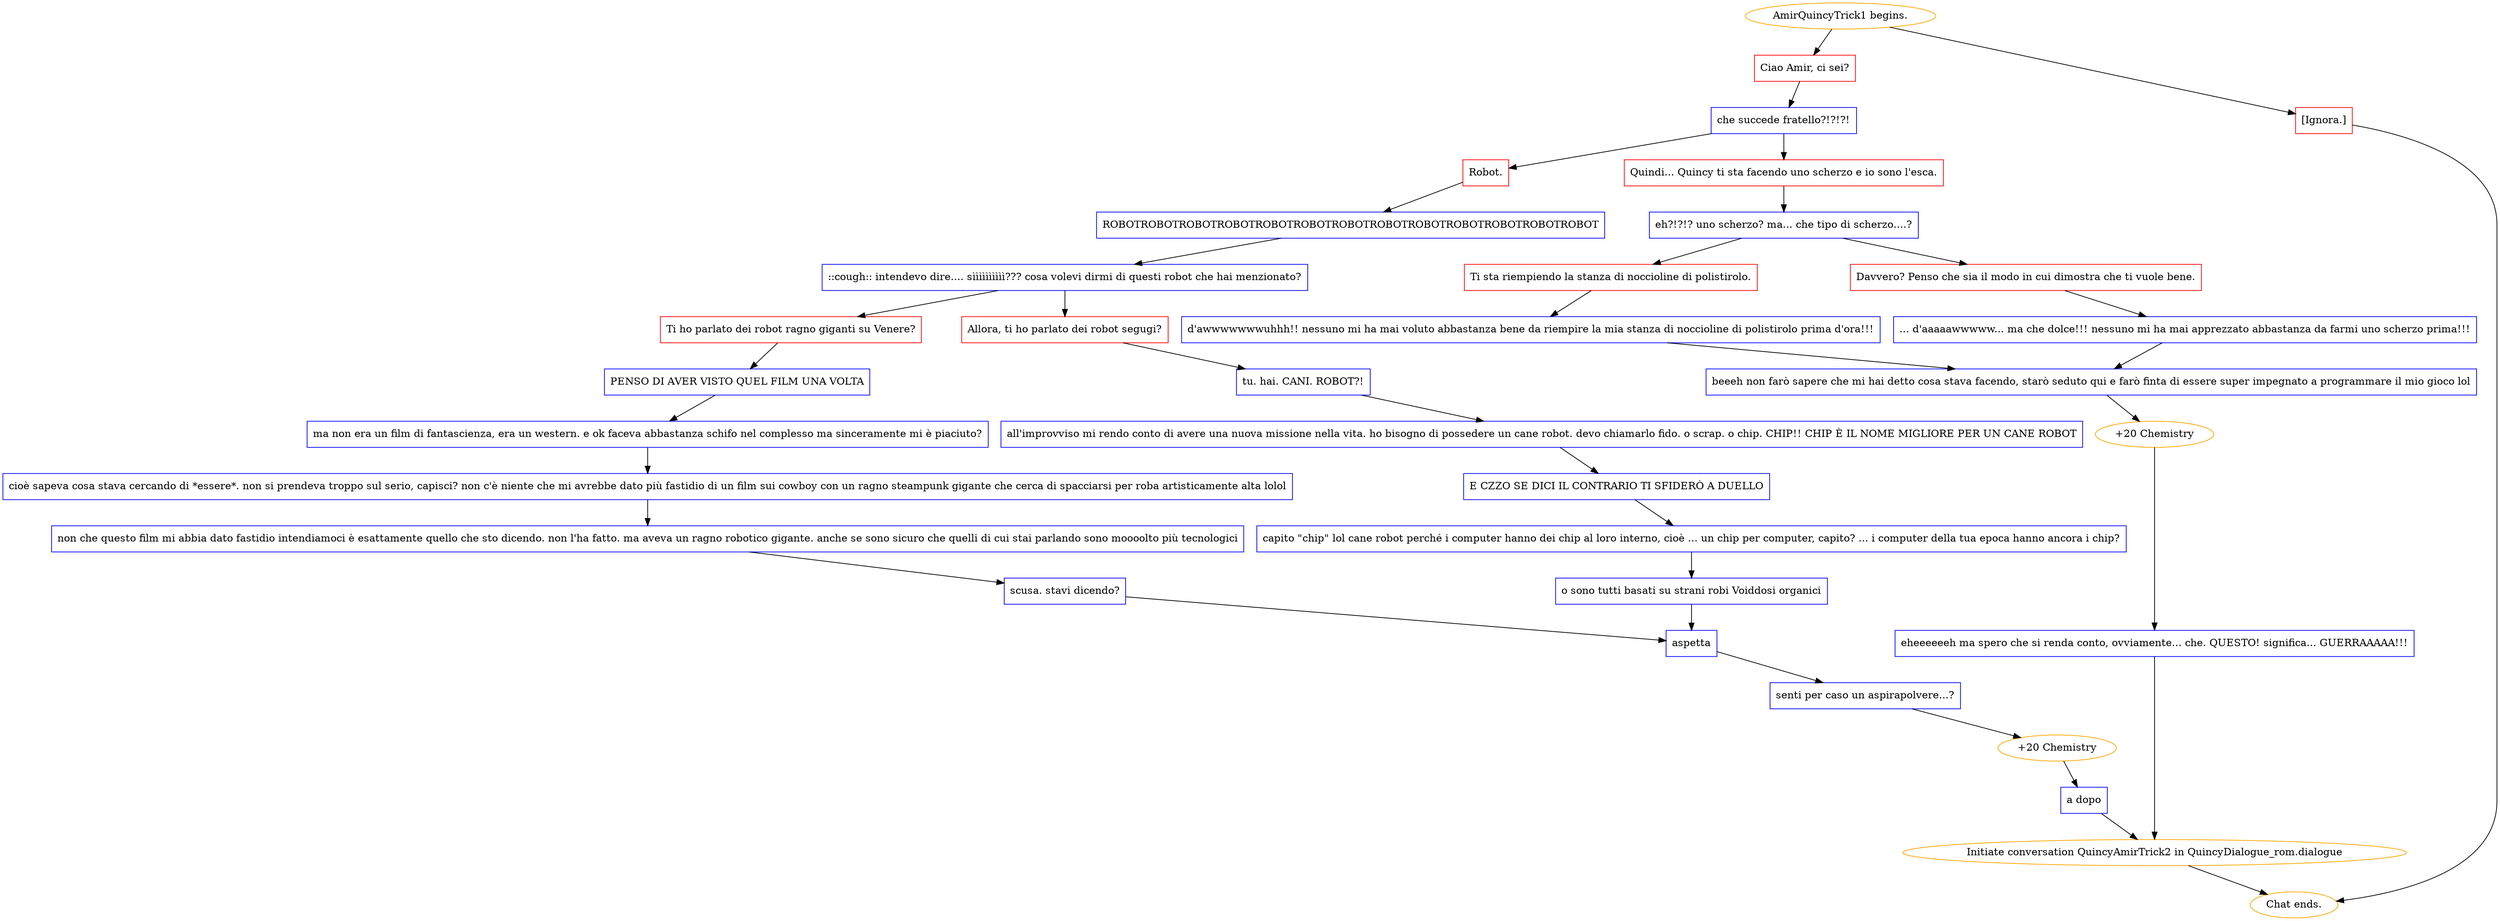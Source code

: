 digraph {
	"AmirQuincyTrick1 begins." [color=orange];
		"AmirQuincyTrick1 begins." -> j1622554232;
		"AmirQuincyTrick1 begins." -> j4060732423;
	j1622554232 [label="Ciao Amir, ci sei?",shape=box,color=red];
		j1622554232 -> j2865889820;
	j4060732423 [label="[Ignora.]",shape=box,color=red];
		j4060732423 -> "Chat ends.";
	j2865889820 [label="che succede fratello?!?!?!",shape=box,color=blue];
		j2865889820 -> j391470544;
		j2865889820 -> j3053501750;
	"Chat ends." [color=orange];
	j391470544 [label="Robot.",shape=box,color=red];
		j391470544 -> j3224215392;
	j3053501750 [label="Quindi... Quincy ti sta facendo uno scherzo e io sono l'esca.",shape=box,color=red];
		j3053501750 -> j1669261966;
	j3224215392 [label="ROBOTROBOTROBOTROBOTROBOTROBOTROBOTROBOTROBOTROBOTROBOTROBOTROBOT",shape=box,color=blue];
		j3224215392 -> j2095763338;
	j1669261966 [label="eh?!?!? uno scherzo? ma... che tipo di scherzo....?",shape=box,color=blue];
		j1669261966 -> j3503410161;
		j1669261966 -> j3303489380;
	j2095763338 [label="::cough:: intendevo dire.... sìììììììììì??? cosa volevi dirmi di questi robot che hai menzionato?",shape=box,color=blue];
		j2095763338 -> j675884949;
		j2095763338 -> j1129223851;
	j3503410161 [label="Ti sta riempiendo la stanza di noccioline di polistirolo.",shape=box,color=red];
		j3503410161 -> j2395813005;
	j3303489380 [label="Davvero? Penso che sia il modo in cui dimostra che ti vuole bene.",shape=box,color=red];
		j3303489380 -> j3925857569;
	j675884949 [label="Ti ho parlato dei robot ragno giganti su Venere?",shape=box,color=red];
		j675884949 -> j3307513110;
	j1129223851 [label="Allora, ti ho parlato dei robot segugi?",shape=box,color=red];
		j1129223851 -> j3100327896;
	j2395813005 [label="d'awwwwwwwuhhh!! nessuno mi ha mai voluto abbastanza bene da riempire la mia stanza di noccioline di polistirolo prima d'ora!!!",shape=box,color=blue];
		j2395813005 -> j900171090;
	j3925857569 [label="... d'aaaaawwwww... ma che dolce!!! nessuno mi ha mai apprezzato abbastanza da farmi uno scherzo prima!!!",shape=box,color=blue];
		j3925857569 -> j900171090;
	j3307513110 [label="PENSO DI AVER VISTO QUEL FILM UNA VOLTA",shape=box,color=blue];
		j3307513110 -> j3752264098;
	j3100327896 [label="tu. hai. CANI. ROBOT?!",shape=box,color=blue];
		j3100327896 -> j3384992070;
	j900171090 [label="beeeh non farò sapere che mi hai detto cosa stava facendo, starò seduto qui e farò finta di essere super impegnato a programmare il mio gioco lol",shape=box,color=blue];
		j900171090 -> j1090913358;
	j3752264098 [label="ma non era un film di fantascienza, era un western. e ok faceva abbastanza schifo nel complesso ma sinceramente mi è piaciuto?",shape=box,color=blue];
		j3752264098 -> j3090171371;
	j3384992070 [label="all'improvviso mi rendo conto di avere una nuova missione nella vita. ho bisogno di possedere un cane robot. devo chiamarlo fido. o scrap. o chip. CHIP!! CHIP È IL NOME MIGLIORE PER UN CANE ROBOT",shape=box,color=blue];
		j3384992070 -> j815629128;
	j1090913358 [label="+20 Chemistry",color=orange];
		j1090913358 -> j4228735196;
	j3090171371 [label="cioè sapeva cosa stava cercando di *essere*. non si prendeva troppo sul serio, capisci? non c'è niente che mi avrebbe dato più fastidio di un film sui cowboy con un ragno steampunk gigante che cerca di spacciarsi per roba artisticamente alta lolol",shape=box,color=blue];
		j3090171371 -> j3171659205;
	j815629128 [label="E CZZO SE DICI IL CONTRARIO TI SFIDERÒ A DUELLO",shape=box,color=blue];
		j815629128 -> j2151846220;
	j4228735196 [label="eheeeeeeh ma spero che si renda conto, ovviamente... che. QUESTO! significa... GUERRAAAAA!!!",shape=box,color=blue];
		j4228735196 -> "Initiate conversation QuincyAmirTrick2 in QuincyDialogue_rom.dialogue";
	j3171659205 [label="non che questo film mi abbia dato fastidio intendiamoci è esattamente quello che sto dicendo. non l'ha fatto. ma aveva un ragno robotico gigante. anche se sono sicuro che quelli di cui stai parlando sono moooolto più tecnologici",shape=box,color=blue];
		j3171659205 -> j926363340;
	j2151846220 [label="capito \"chip\" lol cane robot perché i computer hanno dei chip al loro interno, cioè ... un chip per computer, capito? ... i computer della tua epoca hanno ancora i chip?",shape=box,color=blue];
		j2151846220 -> j1758478764;
	"Initiate conversation QuincyAmirTrick2 in QuincyDialogue_rom.dialogue" [label="Initiate conversation QuincyAmirTrick2 in QuincyDialogue_rom.dialogue",color=orange];
		"Initiate conversation QuincyAmirTrick2 in QuincyDialogue_rom.dialogue" -> "Chat ends.";
	j926363340 [label="scusa. stavi dicendo?",shape=box,color=blue];
		j926363340 -> j185382349;
	j1758478764 [label="o sono tutti basati su strani robi Voiddosi organici",shape=box,color=blue];
		j1758478764 -> j185382349;
	j185382349 [label="aspetta",shape=box,color=blue];
		j185382349 -> j2165238683;
	j2165238683 [label="senti per caso un aspirapolvere...?",shape=box,color=blue];
		j2165238683 -> j1542927179;
	j1542927179 [label="+20 Chemistry",color=orange];
		j1542927179 -> j3020448825;
	j3020448825 [label="a dopo",shape=box,color=blue];
		j3020448825 -> "Initiate conversation QuincyAmirTrick2 in QuincyDialogue_rom.dialogue";
}